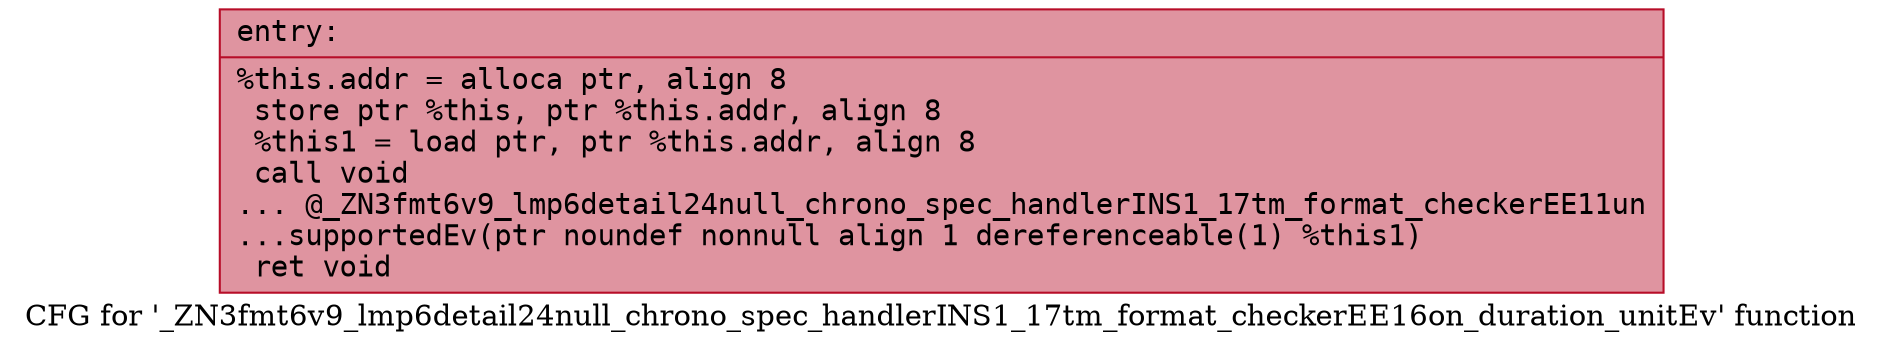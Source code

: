 digraph "CFG for '_ZN3fmt6v9_lmp6detail24null_chrono_spec_handlerINS1_17tm_format_checkerEE16on_duration_unitEv' function" {
	label="CFG for '_ZN3fmt6v9_lmp6detail24null_chrono_spec_handlerINS1_17tm_format_checkerEE16on_duration_unitEv' function";

	Node0x5584168f6c90 [shape=record,color="#b70d28ff", style=filled, fillcolor="#b70d2870" fontname="Courier",label="{entry:\l|  %this.addr = alloca ptr, align 8\l  store ptr %this, ptr %this.addr, align 8\l  %this1 = load ptr, ptr %this.addr, align 8\l  call void\l... @_ZN3fmt6v9_lmp6detail24null_chrono_spec_handlerINS1_17tm_format_checkerEE11un\l...supportedEv(ptr noundef nonnull align 1 dereferenceable(1) %this1)\l  ret void\l}"];
}

